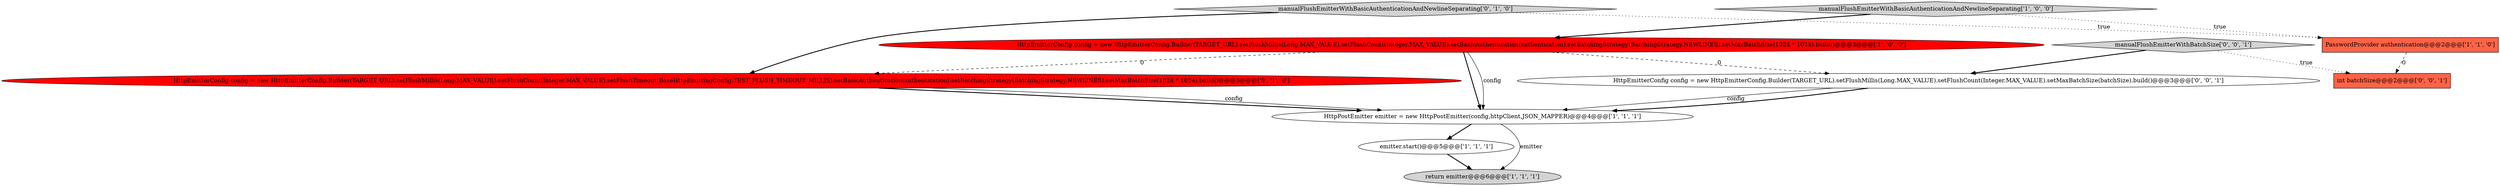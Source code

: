 digraph {
5 [style = filled, label = "return emitter@@@6@@@['1', '1', '1']", fillcolor = lightgray, shape = ellipse image = "AAA0AAABBB1BBB"];
7 [style = filled, label = "HttpEmitterConfig config = new HttpEmitterConfig.Builder(TARGET_URL).setFlushMillis(Long.MAX_VALUE).setFlushCount(Integer.MAX_VALUE).setFlushTimeout(BaseHttpEmittingConfig.TEST_FLUSH_TIMEOUT_MILLIS).setBasicAuthentication(authentication).setBatchingStrategy(BatchingStrategy.NEWLINES).setMaxBatchSize(1024 * 1024).build()@@@3@@@['0', '1', '0']", fillcolor = red, shape = ellipse image = "AAA1AAABBB2BBB"];
3 [style = filled, label = "manualFlushEmitterWithBasicAuthenticationAndNewlineSeparating['1', '0', '0']", fillcolor = lightgray, shape = diamond image = "AAA0AAABBB1BBB"];
10 [style = filled, label = "int batchSize@@@2@@@['0', '0', '1']", fillcolor = tomato, shape = box image = "AAA0AAABBB3BBB"];
6 [style = filled, label = "manualFlushEmitterWithBasicAuthenticationAndNewlineSeparating['0', '1', '0']", fillcolor = lightgray, shape = diamond image = "AAA0AAABBB2BBB"];
1 [style = filled, label = "HttpEmitterConfig config = new HttpEmitterConfig.Builder(TARGET_URL).setFlushMillis(Long.MAX_VALUE).setFlushCount(Integer.MAX_VALUE).setBasicAuthentication(authentication).setBatchingStrategy(BatchingStrategy.NEWLINES).setMaxBatchSize(1024 * 1024).build()@@@3@@@['1', '0', '0']", fillcolor = red, shape = ellipse image = "AAA1AAABBB1BBB"];
2 [style = filled, label = "PasswordProvider authentication@@@2@@@['1', '1', '0']", fillcolor = tomato, shape = box image = "AAA0AAABBB1BBB"];
0 [style = filled, label = "emitter.start()@@@5@@@['1', '1', '1']", fillcolor = white, shape = ellipse image = "AAA0AAABBB1BBB"];
9 [style = filled, label = "manualFlushEmitterWithBatchSize['0', '0', '1']", fillcolor = lightgray, shape = diamond image = "AAA0AAABBB3BBB"];
8 [style = filled, label = "HttpEmitterConfig config = new HttpEmitterConfig.Builder(TARGET_URL).setFlushMillis(Long.MAX_VALUE).setFlushCount(Integer.MAX_VALUE).setMaxBatchSize(batchSize).build()@@@3@@@['0', '0', '1']", fillcolor = white, shape = ellipse image = "AAA0AAABBB3BBB"];
4 [style = filled, label = "HttpPostEmitter emitter = new HttpPostEmitter(config,httpClient,JSON_MAPPER)@@@4@@@['1', '1', '1']", fillcolor = white, shape = ellipse image = "AAA0AAABBB1BBB"];
8->4 [style = solid, label="config"];
1->8 [style = dashed, label="0"];
1->4 [style = bold, label=""];
6->2 [style = dotted, label="true"];
8->4 [style = bold, label=""];
7->4 [style = bold, label=""];
1->4 [style = solid, label="config"];
6->7 [style = bold, label=""];
3->1 [style = bold, label=""];
1->7 [style = dashed, label="0"];
9->8 [style = bold, label=""];
9->10 [style = dotted, label="true"];
7->4 [style = solid, label="config"];
4->5 [style = solid, label="emitter"];
3->2 [style = dotted, label="true"];
2->10 [style = dashed, label="0"];
4->0 [style = bold, label=""];
0->5 [style = bold, label=""];
}
